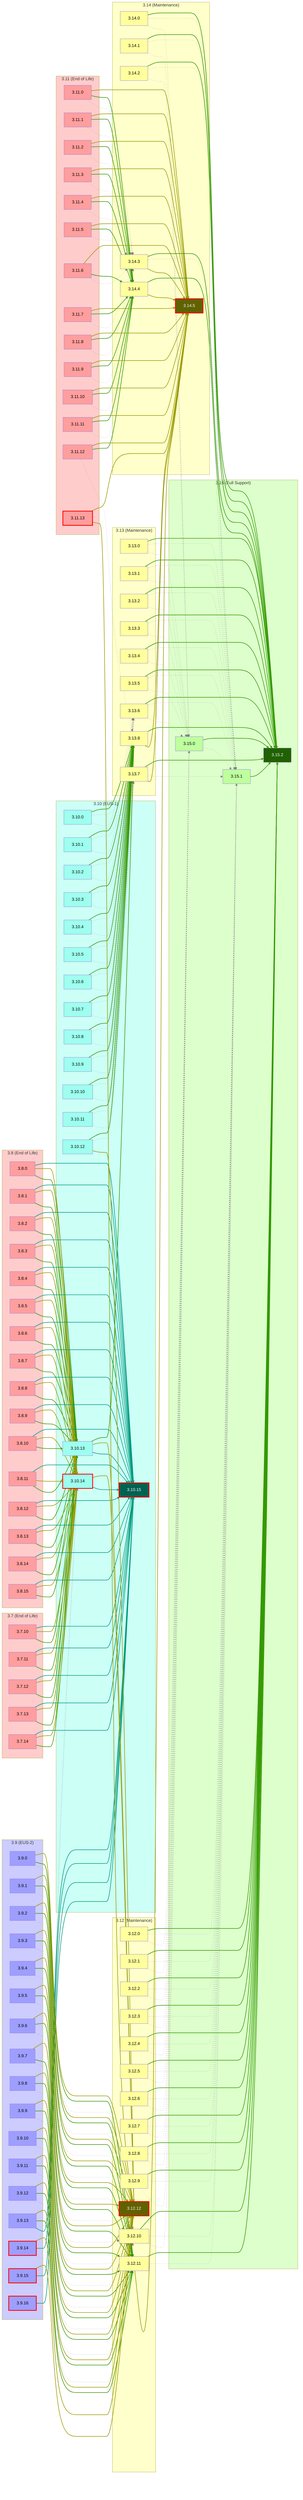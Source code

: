 graph LR

  subgraph 3.7["3.7 (End of Life)"]
    3.7.10:::c99798cba6c559247
    3.7.11:::c99798cba6c559247
    3.7.12:::c99798cba6c559247
    3.7.13:::c99798cba6c559247
    3.7.14:::c99798cba6c559247
  end
  style 3.7 fill:#ffcccc

  subgraph 3.8["3.8 (End of Life)"]
    3.8.0:::c99798cba6c559247
    3.8.1:::c99798cba6c559247
    3.8.2:::c99798cba6c559247
    3.8.3:::c99798cba6c559247
    3.8.4:::c99798cba6c559247
    3.8.5:::c99798cba6c559247
    3.8.6:::c99798cba6c559247
    3.8.7:::c99798cba6c559247
    3.8.8:::c99798cba6c559247
    3.8.9:::c99798cba6c559247
    3.8.10:::c99798cba6c559247
    3.8.11:::c99798cba6c559247
    3.8.12:::c99798cba6c559247
    3.8.13:::c99798cba6c559247
    3.8.14:::c99798cba6c559247
    3.8.15:::c99798cba6c559247
  end
  style 3.8 fill:#ffcccc

  subgraph 3.9["3.9 (EUS-2)"]
    3.9.0:::c40d6ca665cde6817
    3.9.1:::c40d6ca665cde6817
    3.9.2:::c40d6ca665cde6817
    3.9.3:::c40d6ca665cde6817
    3.9.4:::c40d6ca665cde6817
    3.9.5:::c40d6ca665cde6817
    3.9.6:::c40d6ca665cde6817
    3.9.7:::c40d6ca665cde6817
    3.9.8:::c40d6ca665cde6817
    3.9.9:::c40d6ca665cde6817
    3.9.10:::c40d6ca665cde6817
    3.9.11:::c40d6ca665cde6817
    3.9.12:::c40d6ca665cde6817
    3.9.13:::c40d6ca665cde6817
    3.9.14:::cd4806bce017bb9c0
    3.9.15:::cd4806bce017bb9c0
    3.9.16:::cd4806bce017bb9c0
  end
  style 3.9 fill:#ccccff

  subgraph 3.10["3.10 (EUS-1)"]
    3.10.0:::cccaa371b78ebd64a
    3.10.1:::cccaa371b78ebd64a
    3.10.2:::cccaa371b78ebd64a
    3.10.3:::cccaa371b78ebd64a
    3.10.4:::cccaa371b78ebd64a
    3.10.5:::cccaa371b78ebd64a
    3.10.6:::cccaa371b78ebd64a
    3.10.7:::cccaa371b78ebd64a
    3.10.8:::cccaa371b78ebd64a
    3.10.9:::cccaa371b78ebd64a
    3.10.10:::cccaa371b78ebd64a
    3.10.11:::cccaa371b78ebd64a
    3.10.12:::cccaa371b78ebd64a
    3.10.13:::cccaa371b78ebd64a
    3.7.10 --> 3.10.13
    3.7.11 --> 3.10.13
    3.7.12 --> 3.10.13
    3.7.13 --> 3.10.13
    3.7.14 --> 3.10.13
    3.8.0 --> 3.10.13
    3.8.1 --> 3.10.13
    3.8.2 --> 3.10.13
    3.8.3 --> 3.10.13
    3.8.4 --> 3.10.13
    3.8.5 --> 3.10.13
    3.8.6 --> 3.10.13
    3.8.7 --> 3.10.13
    3.8.8 --> 3.10.13
    3.8.9 --> 3.10.13
    3.8.10 --> 3.10.13
    3.8.11 --> 3.10.13
    3.8.12 --> 3.10.13
    3.8.13 --> 3.10.13
    3.8.14 --> 3.10.13
    3.8.15 --> 3.10.13
    3.10.14:::c342f5f63a5059db5
    3.7.10 --> 3.10.14
    3.7.11 --> 3.10.14
    3.7.12 --> 3.10.14
    3.7.13 --> 3.10.14
    3.7.14 --> 3.10.14
    3.8.0 --> 3.10.14
    3.8.1 --> 3.10.14
    3.8.2 --> 3.10.14
    3.8.3 --> 3.10.14
    3.8.4 --> 3.10.14
    3.8.5 --> 3.10.14
    3.8.6 --> 3.10.14
    3.8.7 --> 3.10.14
    3.8.8 --> 3.10.14
    3.8.9 --> 3.10.14
    3.8.10 --> 3.10.14
    3.8.11 --> 3.10.14
    3.8.12 --> 3.10.14
    3.8.13 --> 3.10.14
    3.8.14 --> 3.10.14
    3.8.15 --> 3.10.14
    3.9.14 --> 3.10.14
    3.9.15 --> 3.10.14
    3.10.15:::c81f8c386f0efe39a
    3.7.10 --> 3.10.15
    3.7.11 --> 3.10.15
    3.7.12 --> 3.10.15
    3.7.13 --> 3.10.15
    3.7.14 --> 3.10.15
    3.8.0 --> 3.10.15
    3.8.1 --> 3.10.15
    3.8.2 --> 3.10.15
    3.8.3 --> 3.10.15
    3.8.4 --> 3.10.15
    3.8.5 --> 3.10.15
    3.8.6 --> 3.10.15
    3.8.7 --> 3.10.15
    3.8.8 --> 3.10.15
    3.8.9 --> 3.10.15
    3.8.10 --> 3.10.15
    3.8.11 --> 3.10.15
    3.8.12 --> 3.10.15
    3.8.13 --> 3.10.15
    3.8.14 --> 3.10.15
    3.8.15 --> 3.10.15
    3.9.13 --> 3.10.15
    3.9.14 --> 3.10.15
    3.9.15 --> 3.10.15
    3.9.16 --> 3.10.15
    3.10.13 --> 3.10.15
    3.10.14 --> 3.10.15
  end
  style 3.10 fill:#ccfff6

  subgraph 3.11["3.11 (End of Life)"]
    3.11.0:::c99798cba6c559247
    3.11.1:::c99798cba6c559247
    3.11.2:::c99798cba6c559247
    3.11.3:::c99798cba6c559247
    3.11.4:::c99798cba6c559247
    3.11.5:::c99798cba6c559247
    3.11.6:::c99798cba6c559247
    3.11.7:::c99798cba6c559247
    3.11.8:::c99798cba6c559247
    3.11.9:::c99798cba6c559247
    3.11.10:::c99798cba6c559247
    3.11.11:::c99798cba6c559247
    3.11.12:::c99798cba6c559247
    3.11.13:::cf538ec3b0da189d0
  end
  style 3.11 fill:#ffcccc

  subgraph 3.12["3.12 (Maintenance)"]
    3.12.0:::c66af6ceedb0614b1
    3.12.1:::c66af6ceedb0614b1
    3.12.2:::c66af6ceedb0614b1
    3.12.3:::c66af6ceedb0614b1
    3.12.4:::c66af6ceedb0614b1
    3.12.5:::c66af6ceedb0614b1
    3.12.6:::c66af6ceedb0614b1
    3.12.7:::c66af6ceedb0614b1
    3.12.8:::c66af6ceedb0614b1
    3.12.9:::c66af6ceedb0614b1
    3.12.10:::c66af6ceedb0614b1
    3.9.0 --> 3.12.10
    3.9.1 --> 3.12.10
    3.9.2 --> 3.12.10
    3.9.3 --> 3.12.10
    3.9.4 --> 3.12.10
    3.9.5 --> 3.12.10
    3.9.6 --> 3.12.10
    3.9.7 --> 3.12.10
    3.9.8 --> 3.12.10
    3.9.9 --> 3.12.10
    3.9.10 --> 3.12.10
    3.9.11 --> 3.12.10
    3.9.12 --> 3.12.10
    3.12.11:::c66af6ceedb0614b1
    3.9.0 --> 3.12.11
    3.9.1 --> 3.12.11
    3.9.2 --> 3.12.11
    3.9.3 --> 3.12.11
    3.9.4 --> 3.12.11
    3.9.5 --> 3.12.11
    3.9.6 --> 3.12.11
    3.9.7 --> 3.12.11
    3.9.8 --> 3.12.11
    3.9.9 --> 3.12.11
    3.9.10 --> 3.12.11
    3.9.11 --> 3.12.11
    3.9.12 --> 3.12.11
    3.9.13 --> 3.12.11
    3.12.12:::cfd76d0623a7fdedd
    3.9.0 --> 3.12.12
    3.9.1 --> 3.12.12
    3.9.2 --> 3.12.12
    3.9.3 --> 3.12.12
    3.9.4 --> 3.12.12
    3.9.5 --> 3.12.12
    3.9.6 --> 3.12.12
    3.9.7 --> 3.12.12
    3.9.8 --> 3.12.12
    3.9.9 --> 3.12.12
    3.9.10 --> 3.12.12
    3.9.11 --> 3.12.12
    3.9.12 --> 3.12.12
    3.9.13 --> 3.12.12
    3.9.14 --> 3.12.12
    3.9.15 --> 3.12.12
    3.10.12 --> 3.12.12
    3.10.13 --> 3.12.12
    3.10.14 --> 3.12.12
    3.11.13 --> 3.12.12
  end
  style 3.12 fill:#ffffcc

  subgraph 3.13["3.13 (Maintenance)"]
    3.13.0:::c66af6ceedb0614b1
    3.13.1:::c66af6ceedb0614b1
    3.13.2:::c66af6ceedb0614b1
    3.13.3:::c66af6ceedb0614b1
    3.13.4:::c66af6ceedb0614b1
    3.13.5:::c66af6ceedb0614b1
    3.13.6:::c66af6ceedb0614b1
    3.10.0 --> 3.13.6
    3.10.1 --> 3.13.6
    3.10.2 --> 3.13.6
    3.10.3 --> 3.13.6
    3.10.4 --> 3.13.6
    3.10.5 --> 3.13.6
    3.10.6 --> 3.13.6
    3.10.7 --> 3.13.6
    3.10.8 --> 3.13.6
    3.10.9 --> 3.13.6
    3.10.10 --> 3.13.6
    3.10.11 --> 3.13.6
    3.13.7:::c66af6ceedb0614b1
    3.10.0 --> 3.13.7
    3.10.1 --> 3.13.7
    3.10.2 --> 3.13.7
    3.10.3 --> 3.13.7
    3.10.4 --> 3.13.7
    3.10.5 --> 3.13.7
    3.10.6 --> 3.13.7
    3.10.7 --> 3.13.7
    3.10.8 --> 3.13.7
    3.10.9 --> 3.13.7
    3.10.10 --> 3.13.7
    3.10.11 --> 3.13.7
    3.10.12 --> 3.13.7
    3.13.8:::c66af6ceedb0614b1
    3.10.0 --> 3.13.8
    3.10.1 --> 3.13.8
    3.10.2 --> 3.13.8
    3.10.3 --> 3.13.8
    3.10.4 --> 3.13.8
    3.10.5 --> 3.13.8
    3.10.6 --> 3.13.8
    3.10.7 --> 3.13.8
    3.10.8 --> 3.13.8
    3.10.9 --> 3.13.8
    3.10.10 --> 3.13.8
    3.10.11 --> 3.13.8
    3.10.12 --> 3.13.8
    3.10.13 --> 3.13.8
    3.11.12 --> 3.13.8
  end
  style 3.13 fill:#ffffcc

  subgraph 3.14["3.14 (Maintenance)"]
    3.14.0:::c66af6ceedb0614b1
    3.14.1:::c66af6ceedb0614b1
    3.14.2:::c66af6ceedb0614b1
    3.14.3:::c66af6ceedb0614b1
    3.11.0 --> 3.14.3
    3.11.1 --> 3.14.3
    3.11.2 --> 3.14.3
    3.11.3 --> 3.14.3
    3.11.4 --> 3.14.3
    3.11.5 --> 3.14.3
    3.11.6 --> 3.14.3
    3.11.7 --> 3.14.3
    3.11.8 --> 3.14.3
    3.11.9 --> 3.14.3
    3.11.10 --> 3.14.3
    3.11.11 --> 3.14.3
    3.14.4:::c66af6ceedb0614b1
    3.11.0 --> 3.14.4
    3.11.1 --> 3.14.4
    3.11.2 --> 3.14.4
    3.11.3 --> 3.14.4
    3.11.4 --> 3.14.4
    3.11.5 --> 3.14.4
    3.11.6 --> 3.14.4
    3.11.7 --> 3.14.4
    3.11.8 --> 3.14.4
    3.11.9 --> 3.14.4
    3.11.10 --> 3.14.4
    3.11.11 --> 3.14.4
    3.11.12 --> 3.14.4
    3.14.5:::cfd76d0623a7fdedd
    3.11.0 --> 3.14.5
    3.11.1 --> 3.14.5
    3.11.2 --> 3.14.5
    3.11.3 --> 3.14.5
    3.11.4 --> 3.14.5
    3.11.5 --> 3.14.5
    3.11.6 --> 3.14.5
    3.11.7 --> 3.14.5
    3.11.8 --> 3.14.5
    3.11.9 --> 3.14.5
    3.11.10 --> 3.14.5
    3.11.11 --> 3.14.5
    3.11.12 --> 3.14.5
    3.11.13 --> 3.14.5
    3.12.11 --> 3.14.5
    3.13.7 --> 3.14.5
    3.13.8 --> 3.14.5
    3.14.3 --> 3.14.5
    3.14.4 --> 3.14.5
  end
  style 3.14 fill:#ffffcc

  subgraph 3.15["3.15 (Full Support)"]
    3.15.0:::ca77b1b67384034bc
    3.12.0 --> 3.15.0
    3.12.1 --> 3.15.0
    3.12.2 --> 3.15.0
    3.12.3 --> 3.15.0
    3.12.4 --> 3.15.0
    3.12.5 --> 3.15.0
    3.12.6 --> 3.15.0
    3.12.7 --> 3.15.0
    3.12.8 --> 3.15.0
    3.12.9 --> 3.15.0
    3.12.10 --> 3.15.0
    3.13.0 --> 3.15.0
    3.13.1 --> 3.15.0
    3.13.2 --> 3.15.0
    3.13.3 --> 3.15.0
    3.13.4 --> 3.15.0
    3.13.5 --> 3.15.0
    3.13.6 --> 3.15.0
    3.14.0 --> 3.15.0
    3.14.1 --> 3.15.0
    3.14.2 --> 3.15.0
    3.15.1:::ca77b1b67384034bc
    3.12.0 --> 3.15.1
    3.12.1 --> 3.15.1
    3.12.2 --> 3.15.1
    3.12.3 --> 3.15.1
    3.12.4 --> 3.15.1
    3.12.5 --> 3.15.1
    3.12.6 --> 3.15.1
    3.12.7 --> 3.15.1
    3.12.8 --> 3.15.1
    3.12.9 --> 3.15.1
    3.12.10 --> 3.15.1
    3.12.11 --> 3.15.1
    3.13.0 --> 3.15.1
    3.13.1 --> 3.15.1
    3.13.2 --> 3.15.1
    3.13.3 --> 3.15.1
    3.13.4 --> 3.15.1
    3.13.5 --> 3.15.1
    3.13.6 --> 3.15.1
    3.13.7 --> 3.15.1
    3.14.0 --> 3.15.1
    3.14.1 --> 3.15.1
    3.14.2 --> 3.15.1
    3.14.3 --> 3.15.1
    3.15.0 --> 3.15.1
    3.15.2:::c41478224ae36ad25
    3.12.0 --> 3.15.2
    3.12.1 --> 3.15.2
    3.12.2 --> 3.15.2
    3.12.3 --> 3.15.2
    3.12.4 --> 3.15.2
    3.12.5 --> 3.15.2
    3.12.6 --> 3.15.2
    3.12.7 --> 3.15.2
    3.12.8 --> 3.15.2
    3.12.9 --> 3.15.2
    3.12.10 --> 3.15.2
    3.12.11 --> 3.15.2
    3.13.0 --> 3.15.2
    3.13.1 --> 3.15.2
    3.13.2 --> 3.15.2
    3.13.3 --> 3.15.2
    3.13.4 --> 3.15.2
    3.13.5 --> 3.15.2
    3.13.6 --> 3.15.2
    3.13.7 --> 3.15.2
    3.13.8 --> 3.15.2
    3.14.0 --> 3.15.2
    3.14.1 --> 3.15.2
    3.14.2 --> 3.15.2
    3.14.3 --> 3.15.2
    3.14.4 --> 3.15.2
    3.15.0 --> 3.15.2
    3.15.1 --> 3.15.2
  end
  style 3.15 fill:#ddffcc
  classDef c342f5f63a5059db5 fill:#9effef,color:#000000,stroke:#ff0000,stroke-width:3px;
  classDef c40d6ca665cde6817 fill:#9e9eff,color:#000000;
  classDef c41478224ae36ad25 fill:#206100,color:#f9f9f9;
  classDef c66af6ceedb0614b1 fill:#ffff9e,color:#000000;
  classDef c81f8c386f0efe39a fill:#006151,color:#f9f9f9,stroke:#ff0000,stroke-width:3px;
  classDef c99798cba6c559247 fill:#ff9e9e,color:#000000;
  classDef ca77b1b67384034bc fill:#beff9e,color:#000000;
  classDef cccaa371b78ebd64a fill:#9effef,color:#000000;
  classDef cd4806bce017bb9c0 fill:#9e9eff,color:#000000,stroke:#ff0000,stroke-width:3px;
  classDef cf538ec3b0da189d0 fill:#ff9e9e,color:#000000,stroke:#ff0000,stroke-width:3px;
  classDef cfd76d0623a7fdedd fill:#616100,color:#f9f9f9,stroke:#ff0000,stroke-width:3px;
  linkStyle 44,45,46,47,48,49,50,51,52,53,54,55,56,57,58,59,60,61,62,63,64,65,66,67,68,69,70 stroke:#00997f,stroke-width:2px;
  linkStyle 0,1,2,3,4,5,6,7,8,9,10,11,12,13,14,15,16,17,18,19,20,84,85,86,87,88,89,90,91,92,93,94,95,96,97,143,144,145,146,147,148,149,150,151,152,153,154,155,156,170,171,172,173,174,175,176,177,178,179,180,181,182,248,249,250,251,252,253,254,255,256,257,258,259,260,261,262,263,264,265,266,267,268,269,270,271,272,273,274,275 stroke:#339900,stroke-width:2px;
  linkStyle 21,22,23,24,25,26,27,28,29,30,31,32,33,34,35,36,37,38,39,40,41,98,99,100,101,102,103,104,105,106,107,108,109,110,111,112,113,114,115,116,117,183,184,185,186,187,188,189,190,191,192,193,194,195,196,197,198,199,200,201 stroke:#999900,stroke-width:2px;
  linkStyle 42,43,71,72,73,74,75,76,77,78,79,80,81,82,83,118,119,120,121,122,123,124,125,126,127,128,129,130,131,132,133,134,135,136,137,138,139,140,141,142,157,158,159,160,161,162,163,164,165,166,167,168,169,202,203,204,205,206,207,208,209,210,211,212,213,214,215,216,217,218,219,220,221,222,223,224,225,226,227,228,229,230,231,232,233,234,235,236,237,238,239,240,241,242,243,244,245,246,247 stroke:gray,fill:none,stroke-width:0.5px,stroke-dasharray:4;;